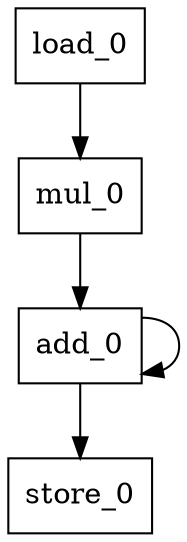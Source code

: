 digraph G{
	add_0[label="add_0";shape=rectangle];
	mul_0[label="mul_0";shape=rectangle];
	load_0[label="load_0";shape=rectangle];
	store_0[label="store_0";shape=rectangle];
add_0->add_0;
add_0->store_0;
load_0->mul_0;
mul_0->add_0;
}
